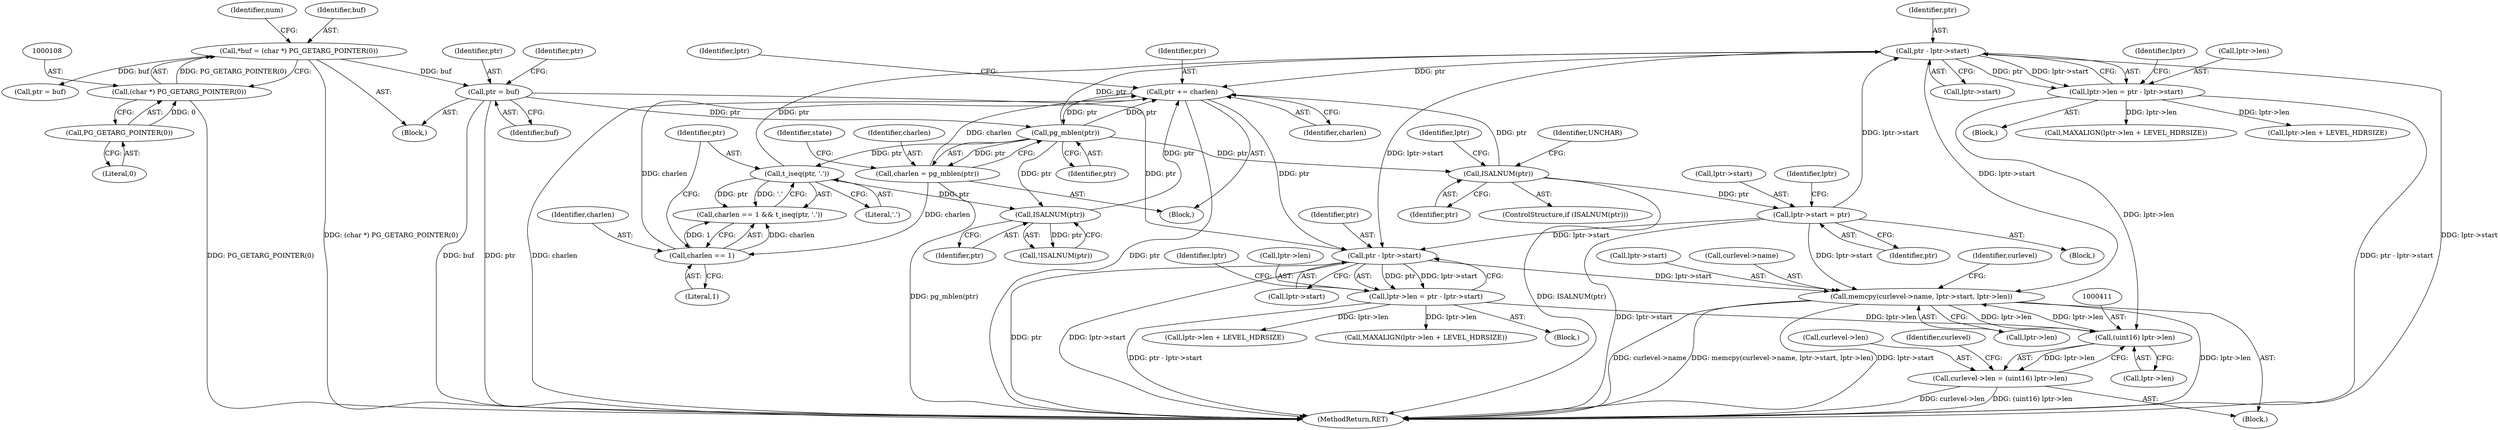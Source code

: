 digraph "0_postgres_31400a673325147e1205326008e32135a78b4d8a_8@API" {
"1000415" [label="(Call,memcpy(curlevel->name, lptr->start, lptr->len))"];
"1000249" [label="(Call,ptr - lptr->start)"];
"1000241" [label="(Call,t_iseq(ptr, '.'))"];
"1000204" [label="(Call,pg_mblen(ptr))"];
"1000297" [label="(Call,ptr += charlen)"];
"1000238" [label="(Call,charlen == 1)"];
"1000202" [label="(Call,charlen = pg_mblen(ptr))"];
"1000290" [label="(Call,ISALNUM(ptr))"];
"1000212" [label="(Call,ISALNUM(ptr))"];
"1000195" [label="(Call,ptr = buf)"];
"1000105" [label="(Call,*buf = (char *) PG_GETARG_POINTER(0))"];
"1000107" [label="(Call,(char *) PG_GETARG_POINTER(0))"];
"1000109" [label="(Call,PG_GETARG_POINTER(0))"];
"1000215" [label="(Call,lptr->start = ptr)"];
"1000315" [label="(Call,ptr - lptr->start)"];
"1000410" [label="(Call,(uint16) lptr->len)"];
"1000415" [label="(Call,memcpy(curlevel->name, lptr->start, lptr->len))"];
"1000311" [label="(Call,lptr->len = ptr - lptr->start)"];
"1000245" [label="(Call,lptr->len = ptr - lptr->start)"];
"1000406" [label="(Call,curlevel->len = (uint16) lptr->len)"];
"1000419" [label="(Call,lptr->start)"];
"1000208" [label="(Identifier,state)"];
"1000110" [label="(Literal,0)"];
"1000302" [label="(Identifier,lptr)"];
"1000316" [label="(Identifier,ptr)"];
"1000215" [label="(Call,lptr->start = ptr)"];
"1000342" [label="(Call,MAXALIGN(lptr->len + LEVEL_HDRSIZE))"];
"1000297" [label="(Call,ptr += charlen)"];
"1000222" [label="(Identifier,lptr)"];
"1000241" [label="(Call,t_iseq(ptr, '.'))"];
"1000257" [label="(Identifier,lptr)"];
"1000245" [label="(Call,lptr->len = ptr - lptr->start)"];
"1000249" [label="(Call,ptr - lptr->start)"];
"1000237" [label="(Call,charlen == 1 && t_iseq(ptr, '.'))"];
"1000299" [label="(Identifier,charlen)"];
"1000291" [label="(Identifier,ptr)"];
"1000244" [label="(Block,)"];
"1000276" [label="(Call,MAXALIGN(lptr->len + LEVEL_HDRSIZE))"];
"1000311" [label="(Call,lptr->len = ptr - lptr->start)"];
"1000116" [label="(Identifier,num)"];
"1000312" [label="(Call,lptr->len)"];
"1000216" [label="(Call,lptr->start)"];
"1000213" [label="(Identifier,ptr)"];
"1000317" [label="(Call,lptr->start)"];
"1000310" [label="(Block,)"];
"1000212" [label="(Call,ISALNUM(ptr))"];
"1000315" [label="(Call,ptr - lptr->start)"];
"1000298" [label="(Identifier,ptr)"];
"1000415" [label="(Call,memcpy(curlevel->name, lptr->start, lptr->len))"];
"1000217" [label="(Identifier,lptr)"];
"1000240" [label="(Literal,1)"];
"1000103" [label="(Block,)"];
"1000343" [label="(Call,lptr->len + LEVEL_HDRSIZE)"];
"1000203" [label="(Identifier,charlen)"];
"1000250" [label="(Identifier,ptr)"];
"1000422" [label="(Call,lptr->len)"];
"1000201" [label="(Block,)"];
"1000239" [label="(Identifier,charlen)"];
"1000246" [label="(Call,lptr->len)"];
"1000242" [label="(Identifier,ptr)"];
"1000405" [label="(Block,)"];
"1000195" [label="(Call,ptr = buf)"];
"1000238" [label="(Call,charlen == 1)"];
"1000107" [label="(Call,(char *) PG_GETARG_POINTER(0))"];
"1000214" [label="(Block,)"];
"1000277" [label="(Call,lptr->len + LEVEL_HDRSIZE)"];
"1000323" [label="(Identifier,lptr)"];
"1000407" [label="(Call,curlevel->len)"];
"1000205" [label="(Identifier,ptr)"];
"1000435" [label="(MethodReturn,RET)"];
"1000289" [label="(Call,!ISALNUM(ptr))"];
"1000219" [label="(Identifier,ptr)"];
"1000416" [label="(Call,curlevel->name)"];
"1000211" [label="(ControlStructure,if (ISALNUM(ptr)))"];
"1000196" [label="(Identifier,ptr)"];
"1000197" [label="(Identifier,buf)"];
"1000243" [label="(Literal,'.')"];
"1000251" [label="(Call,lptr->start)"];
"1000410" [label="(Call,(uint16) lptr->len)"];
"1000202" [label="(Call,charlen = pg_mblen(ptr))"];
"1000200" [label="(Identifier,ptr)"];
"1000105" [label="(Call,*buf = (char *) PG_GETARG_POINTER(0))"];
"1000290" [label="(Call,ISALNUM(ptr))"];
"1000106" [label="(Identifier,buf)"];
"1000133" [label="(Call,ptr = buf)"];
"1000406" [label="(Call,curlevel->len = (uint16) lptr->len)"];
"1000417" [label="(Identifier,curlevel)"];
"1000426" [label="(Identifier,curlevel)"];
"1000204" [label="(Call,pg_mblen(ptr))"];
"1000412" [label="(Call,lptr->len)"];
"1000109" [label="(Call,PG_GETARG_POINTER(0))"];
"1000229" [label="(Identifier,UNCHAR)"];
"1000415" -> "1000405"  [label="AST: "];
"1000415" -> "1000422"  [label="CFG: "];
"1000416" -> "1000415"  [label="AST: "];
"1000419" -> "1000415"  [label="AST: "];
"1000422" -> "1000415"  [label="AST: "];
"1000426" -> "1000415"  [label="CFG: "];
"1000415" -> "1000435"  [label="DDG: lptr->len"];
"1000415" -> "1000435"  [label="DDG: curlevel->name"];
"1000415" -> "1000435"  [label="DDG: memcpy(curlevel->name, lptr->start, lptr->len)"];
"1000415" -> "1000435"  [label="DDG: lptr->start"];
"1000415" -> "1000410"  [label="DDG: lptr->len"];
"1000249" -> "1000415"  [label="DDG: lptr->start"];
"1000215" -> "1000415"  [label="DDG: lptr->start"];
"1000315" -> "1000415"  [label="DDG: lptr->start"];
"1000410" -> "1000415"  [label="DDG: lptr->len"];
"1000249" -> "1000245"  [label="AST: "];
"1000249" -> "1000251"  [label="CFG: "];
"1000250" -> "1000249"  [label="AST: "];
"1000251" -> "1000249"  [label="AST: "];
"1000245" -> "1000249"  [label="CFG: "];
"1000249" -> "1000435"  [label="DDG: lptr->start"];
"1000249" -> "1000245"  [label="DDG: ptr"];
"1000249" -> "1000245"  [label="DDG: lptr->start"];
"1000241" -> "1000249"  [label="DDG: ptr"];
"1000204" -> "1000249"  [label="DDG: ptr"];
"1000215" -> "1000249"  [label="DDG: lptr->start"];
"1000249" -> "1000297"  [label="DDG: ptr"];
"1000249" -> "1000315"  [label="DDG: lptr->start"];
"1000241" -> "1000237"  [label="AST: "];
"1000241" -> "1000243"  [label="CFG: "];
"1000242" -> "1000241"  [label="AST: "];
"1000243" -> "1000241"  [label="AST: "];
"1000237" -> "1000241"  [label="CFG: "];
"1000241" -> "1000237"  [label="DDG: ptr"];
"1000241" -> "1000237"  [label="DDG: '.'"];
"1000204" -> "1000241"  [label="DDG: ptr"];
"1000241" -> "1000290"  [label="DDG: ptr"];
"1000204" -> "1000202"  [label="AST: "];
"1000204" -> "1000205"  [label="CFG: "];
"1000205" -> "1000204"  [label="AST: "];
"1000202" -> "1000204"  [label="CFG: "];
"1000204" -> "1000202"  [label="DDG: ptr"];
"1000297" -> "1000204"  [label="DDG: ptr"];
"1000195" -> "1000204"  [label="DDG: ptr"];
"1000204" -> "1000212"  [label="DDG: ptr"];
"1000204" -> "1000290"  [label="DDG: ptr"];
"1000204" -> "1000297"  [label="DDG: ptr"];
"1000297" -> "1000201"  [label="AST: "];
"1000297" -> "1000299"  [label="CFG: "];
"1000298" -> "1000297"  [label="AST: "];
"1000299" -> "1000297"  [label="AST: "];
"1000302" -> "1000297"  [label="CFG: "];
"1000297" -> "1000435"  [label="DDG: ptr"];
"1000297" -> "1000435"  [label="DDG: charlen"];
"1000238" -> "1000297"  [label="DDG: charlen"];
"1000202" -> "1000297"  [label="DDG: charlen"];
"1000290" -> "1000297"  [label="DDG: ptr"];
"1000212" -> "1000297"  [label="DDG: ptr"];
"1000297" -> "1000315"  [label="DDG: ptr"];
"1000238" -> "1000237"  [label="AST: "];
"1000238" -> "1000240"  [label="CFG: "];
"1000239" -> "1000238"  [label="AST: "];
"1000240" -> "1000238"  [label="AST: "];
"1000242" -> "1000238"  [label="CFG: "];
"1000237" -> "1000238"  [label="CFG: "];
"1000238" -> "1000237"  [label="DDG: charlen"];
"1000238" -> "1000237"  [label="DDG: 1"];
"1000202" -> "1000238"  [label="DDG: charlen"];
"1000202" -> "1000201"  [label="AST: "];
"1000203" -> "1000202"  [label="AST: "];
"1000208" -> "1000202"  [label="CFG: "];
"1000202" -> "1000435"  [label="DDG: pg_mblen(ptr)"];
"1000290" -> "1000289"  [label="AST: "];
"1000290" -> "1000291"  [label="CFG: "];
"1000291" -> "1000290"  [label="AST: "];
"1000289" -> "1000290"  [label="CFG: "];
"1000290" -> "1000289"  [label="DDG: ptr"];
"1000212" -> "1000211"  [label="AST: "];
"1000212" -> "1000213"  [label="CFG: "];
"1000213" -> "1000212"  [label="AST: "];
"1000217" -> "1000212"  [label="CFG: "];
"1000229" -> "1000212"  [label="CFG: "];
"1000212" -> "1000435"  [label="DDG: ISALNUM(ptr)"];
"1000212" -> "1000215"  [label="DDG: ptr"];
"1000195" -> "1000103"  [label="AST: "];
"1000195" -> "1000197"  [label="CFG: "];
"1000196" -> "1000195"  [label="AST: "];
"1000197" -> "1000195"  [label="AST: "];
"1000200" -> "1000195"  [label="CFG: "];
"1000195" -> "1000435"  [label="DDG: buf"];
"1000195" -> "1000435"  [label="DDG: ptr"];
"1000105" -> "1000195"  [label="DDG: buf"];
"1000195" -> "1000315"  [label="DDG: ptr"];
"1000105" -> "1000103"  [label="AST: "];
"1000105" -> "1000107"  [label="CFG: "];
"1000106" -> "1000105"  [label="AST: "];
"1000107" -> "1000105"  [label="AST: "];
"1000116" -> "1000105"  [label="CFG: "];
"1000105" -> "1000435"  [label="DDG: (char *) PG_GETARG_POINTER(0)"];
"1000107" -> "1000105"  [label="DDG: PG_GETARG_POINTER(0)"];
"1000105" -> "1000133"  [label="DDG: buf"];
"1000107" -> "1000109"  [label="CFG: "];
"1000108" -> "1000107"  [label="AST: "];
"1000109" -> "1000107"  [label="AST: "];
"1000107" -> "1000435"  [label="DDG: PG_GETARG_POINTER(0)"];
"1000109" -> "1000107"  [label="DDG: 0"];
"1000109" -> "1000110"  [label="CFG: "];
"1000110" -> "1000109"  [label="AST: "];
"1000215" -> "1000214"  [label="AST: "];
"1000215" -> "1000219"  [label="CFG: "];
"1000216" -> "1000215"  [label="AST: "];
"1000219" -> "1000215"  [label="AST: "];
"1000222" -> "1000215"  [label="CFG: "];
"1000215" -> "1000435"  [label="DDG: lptr->start"];
"1000215" -> "1000315"  [label="DDG: lptr->start"];
"1000315" -> "1000311"  [label="AST: "];
"1000315" -> "1000317"  [label="CFG: "];
"1000316" -> "1000315"  [label="AST: "];
"1000317" -> "1000315"  [label="AST: "];
"1000311" -> "1000315"  [label="CFG: "];
"1000315" -> "1000435"  [label="DDG: ptr"];
"1000315" -> "1000435"  [label="DDG: lptr->start"];
"1000315" -> "1000311"  [label="DDG: ptr"];
"1000315" -> "1000311"  [label="DDG: lptr->start"];
"1000410" -> "1000406"  [label="AST: "];
"1000410" -> "1000412"  [label="CFG: "];
"1000411" -> "1000410"  [label="AST: "];
"1000412" -> "1000410"  [label="AST: "];
"1000406" -> "1000410"  [label="CFG: "];
"1000410" -> "1000406"  [label="DDG: lptr->len"];
"1000311" -> "1000410"  [label="DDG: lptr->len"];
"1000245" -> "1000410"  [label="DDG: lptr->len"];
"1000311" -> "1000310"  [label="AST: "];
"1000312" -> "1000311"  [label="AST: "];
"1000323" -> "1000311"  [label="CFG: "];
"1000311" -> "1000435"  [label="DDG: ptr - lptr->start"];
"1000311" -> "1000342"  [label="DDG: lptr->len"];
"1000311" -> "1000343"  [label="DDG: lptr->len"];
"1000245" -> "1000244"  [label="AST: "];
"1000246" -> "1000245"  [label="AST: "];
"1000257" -> "1000245"  [label="CFG: "];
"1000245" -> "1000435"  [label="DDG: ptr - lptr->start"];
"1000245" -> "1000276"  [label="DDG: lptr->len"];
"1000245" -> "1000277"  [label="DDG: lptr->len"];
"1000406" -> "1000405"  [label="AST: "];
"1000407" -> "1000406"  [label="AST: "];
"1000417" -> "1000406"  [label="CFG: "];
"1000406" -> "1000435"  [label="DDG: curlevel->len"];
"1000406" -> "1000435"  [label="DDG: (uint16) lptr->len"];
}
